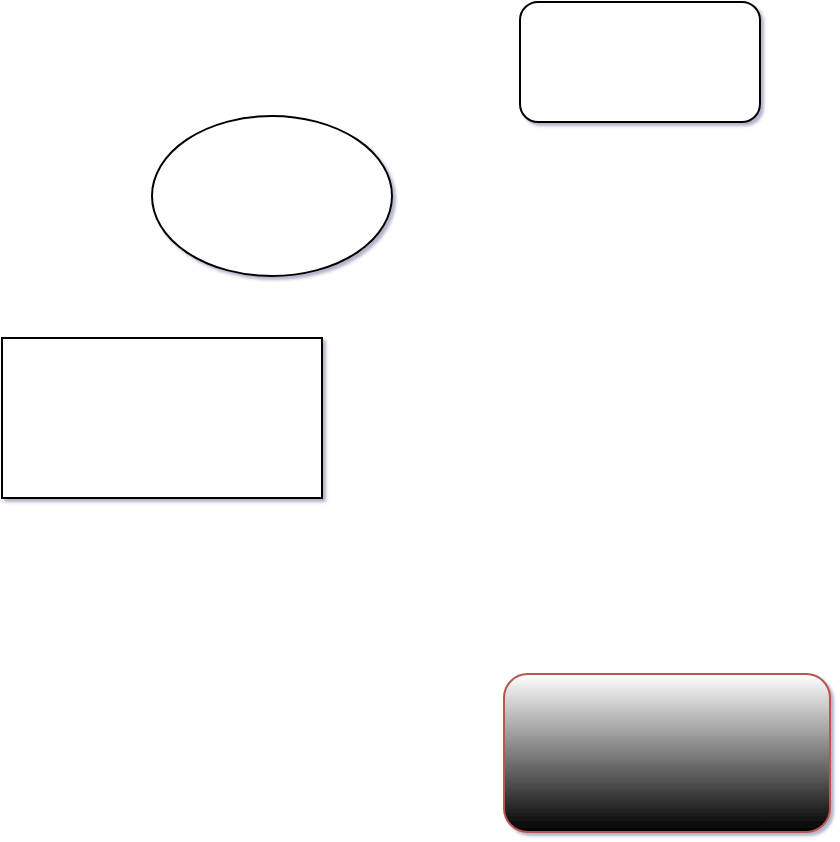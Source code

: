 <mxfile version="24.6.4" type="github">
  <diagram name="Página-1" id="SZpNjL1lRCDp8P0qQKdY">
    <mxGraphModel dx="880" dy="589" grid="0" gridSize="10" guides="1" tooltips="1" connect="1" arrows="1" fold="1" page="0" pageScale="1" pageWidth="827" pageHeight="1169" math="1" shadow="1">
      <root>
        <mxCell id="0" />
        <mxCell id="1" parent="0" />
        <mxCell id="eNBNdzw3ngynQW_ZDpR5-1" value="" style="rounded=0;whiteSpace=wrap;html=1;" vertex="1" parent="1">
          <mxGeometry x="138" y="189" width="120" height="60" as="geometry" />
        </mxCell>
        <mxCell id="eNBNdzw3ngynQW_ZDpR5-2" value="" style="rounded=1;whiteSpace=wrap;html=1;fillColor=default;strokeColor=#b85450;gradientColor=default;" vertex="1" parent="1">
          <mxGeometry x="369" y="347" width="163" height="79" as="geometry" />
        </mxCell>
        <mxCell id="eNBNdzw3ngynQW_ZDpR5-3" value="" style="rounded=1;whiteSpace=wrap;html=1;" vertex="1" parent="1">
          <mxGeometry x="377" y="11" width="120" height="60" as="geometry" />
        </mxCell>
        <mxCell id="eNBNdzw3ngynQW_ZDpR5-4" value="Text" style="text;html=1;align=center;verticalAlign=middle;whiteSpace=wrap;rounded=0;fontSize=16;" vertex="1" parent="1">
          <mxGeometry x="168" y="204" width="60" height="30" as="geometry" />
        </mxCell>
        <mxCell id="eNBNdzw3ngynQW_ZDpR5-5" value="Text" style="text;html=1;align=center;verticalAlign=middle;whiteSpace=wrap;rounded=0;fontSize=16;" vertex="1" parent="1">
          <mxGeometry x="168" y="204" width="60" height="30" as="geometry" />
        </mxCell>
        <mxCell id="eNBNdzw3ngynQW_ZDpR5-6" value="" style="ellipse;whiteSpace=wrap;html=1;" vertex="1" parent="1">
          <mxGeometry x="193" y="68" width="120" height="80" as="geometry" />
        </mxCell>
        <mxCell id="eNBNdzw3ngynQW_ZDpR5-8" style="edgeStyle=none;curved=1;rounded=0;orthogonalLoop=1;jettySize=auto;html=1;exitX=0.75;exitY=1;exitDx=0;exitDy=0;entryX=0.717;entryY=-0.3;entryDx=0;entryDy=0;entryPerimeter=0;fontSize=12;startSize=8;endSize=8;" edge="1" parent="1" source="eNBNdzw3ngynQW_ZDpR5-5" target="eNBNdzw3ngynQW_ZDpR5-5">
          <mxGeometry relative="1" as="geometry" />
        </mxCell>
        <mxCell id="eNBNdzw3ngynQW_ZDpR5-9" value="" style="rounded=0;whiteSpace=wrap;html=1;" vertex="1" parent="1">
          <mxGeometry x="118" y="179" width="160" height="80" as="geometry" />
        </mxCell>
        <mxCell id="eNBNdzw3ngynQW_ZDpR5-10" value="" style="rounded=0;whiteSpace=wrap;html=1;" vertex="1" parent="1">
          <mxGeometry x="118" y="179" width="160" height="80" as="geometry" />
        </mxCell>
        <mxCell id="eNBNdzw3ngynQW_ZDpR5-11" value="" style="rounded=0;whiteSpace=wrap;html=1;" vertex="1" parent="1">
          <mxGeometry x="118" y="179" width="160" height="80" as="geometry" />
        </mxCell>
      </root>
    </mxGraphModel>
  </diagram>
</mxfile>

